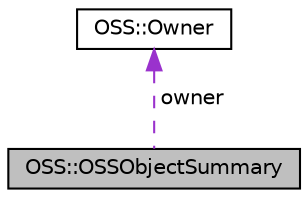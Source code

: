 digraph "OSS::OSSObjectSummary"
{
  edge [fontname="Helvetica",fontsize="10",labelfontname="Helvetica",labelfontsize="10"];
  node [fontname="Helvetica",fontsize="10",shape=record];
  Node1 [label="OSS::OSSObjectSummary",height=0.2,width=0.4,color="black", fillcolor="grey75", style="filled" fontcolor="black"];
  Node2 -> Node1 [dir="back",color="darkorchid3",fontsize="10",style="dashed",label=" owner" ,fontname="Helvetica"];
  Node2 [label="OSS::Owner",height=0.2,width=0.4,color="black", fillcolor="white", style="filled",URL="$class_o_s_s_1_1_owner.html"];
}
